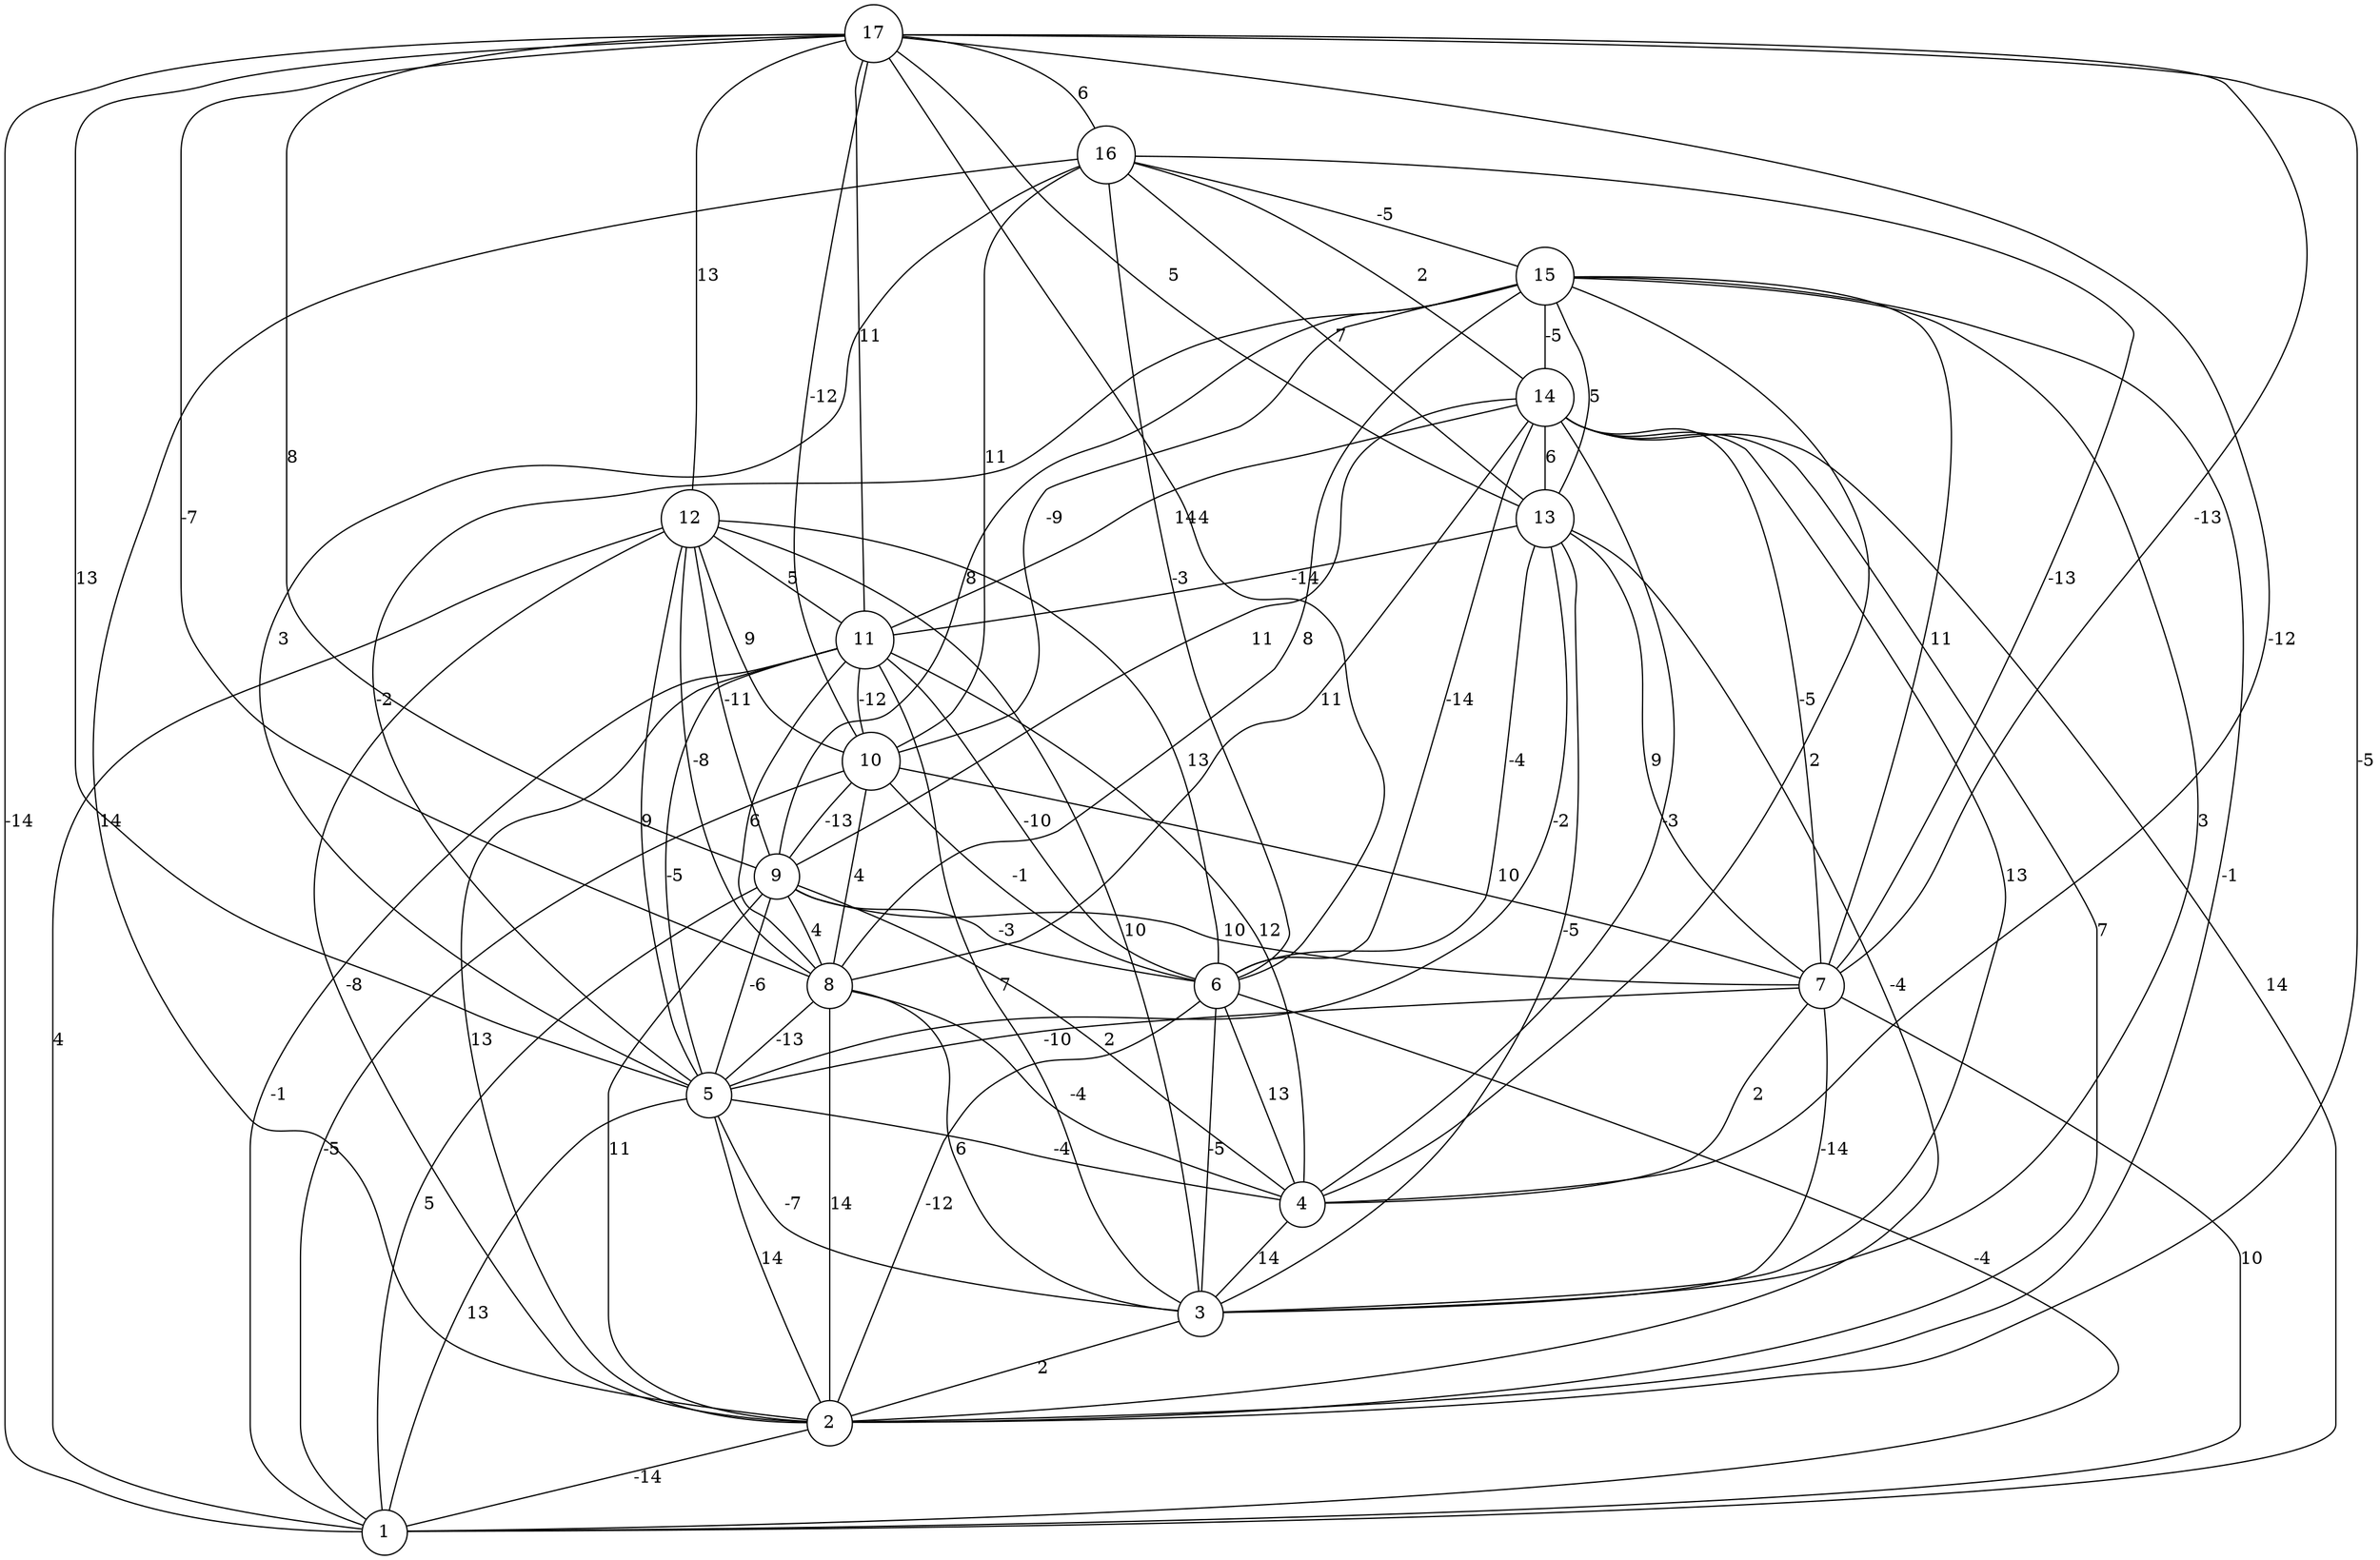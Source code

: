 graph { 
	 fontname="Helvetica,Arial,sans-serif" 
	 node [shape = circle]; 
	 17 -- 1 [label = "-14"];
	 17 -- 2 [label = "-5"];
	 17 -- 4 [label = "-12"];
	 17 -- 5 [label = "13"];
	 17 -- 6 [label = "4"];
	 17 -- 7 [label = "-13"];
	 17 -- 8 [label = "-7"];
	 17 -- 9 [label = "8"];
	 17 -- 10 [label = "-12"];
	 17 -- 11 [label = "11"];
	 17 -- 12 [label = "13"];
	 17 -- 13 [label = "5"];
	 17 -- 16 [label = "6"];
	 16 -- 2 [label = "14"];
	 16 -- 5 [label = "3"];
	 16 -- 6 [label = "-3"];
	 16 -- 7 [label = "-13"];
	 16 -- 10 [label = "11"];
	 16 -- 13 [label = "7"];
	 16 -- 14 [label = "2"];
	 16 -- 15 [label = "-5"];
	 15 -- 2 [label = "-1"];
	 15 -- 3 [label = "3"];
	 15 -- 4 [label = "2"];
	 15 -- 5 [label = "-2"];
	 15 -- 7 [label = "11"];
	 15 -- 8 [label = "8"];
	 15 -- 9 [label = "8"];
	 15 -- 10 [label = "-9"];
	 15 -- 13 [label = "5"];
	 15 -- 14 [label = "-5"];
	 14 -- 1 [label = "14"];
	 14 -- 2 [label = "7"];
	 14 -- 3 [label = "13"];
	 14 -- 4 [label = "-3"];
	 14 -- 6 [label = "-14"];
	 14 -- 7 [label = "-5"];
	 14 -- 8 [label = "11"];
	 14 -- 9 [label = "11"];
	 14 -- 11 [label = "14"];
	 14 -- 13 [label = "6"];
	 13 -- 2 [label = "-4"];
	 13 -- 3 [label = "-5"];
	 13 -- 5 [label = "-2"];
	 13 -- 6 [label = "-4"];
	 13 -- 7 [label = "9"];
	 13 -- 11 [label = "-14"];
	 12 -- 1 [label = "4"];
	 12 -- 2 [label = "-8"];
	 12 -- 3 [label = "10"];
	 12 -- 5 [label = "9"];
	 12 -- 6 [label = "13"];
	 12 -- 8 [label = "-8"];
	 12 -- 9 [label = "-11"];
	 12 -- 10 [label = "9"];
	 12 -- 11 [label = "5"];
	 11 -- 1 [label = "-1"];
	 11 -- 2 [label = "13"];
	 11 -- 3 [label = "7"];
	 11 -- 4 [label = "12"];
	 11 -- 5 [label = "-5"];
	 11 -- 6 [label = "-10"];
	 11 -- 8 [label = "6"];
	 11 -- 10 [label = "-12"];
	 10 -- 1 [label = "-5"];
	 10 -- 6 [label = "-1"];
	 10 -- 7 [label = "10"];
	 10 -- 8 [label = "4"];
	 10 -- 9 [label = "-13"];
	 9 -- 1 [label = "5"];
	 9 -- 2 [label = "11"];
	 9 -- 4 [label = "2"];
	 9 -- 5 [label = "-6"];
	 9 -- 6 [label = "-3"];
	 9 -- 7 [label = "10"];
	 9 -- 8 [label = "4"];
	 8 -- 2 [label = "14"];
	 8 -- 3 [label = "6"];
	 8 -- 4 [label = "-4"];
	 8 -- 5 [label = "-13"];
	 7 -- 1 [label = "10"];
	 7 -- 3 [label = "-14"];
	 7 -- 4 [label = "2"];
	 7 -- 5 [label = "-10"];
	 6 -- 1 [label = "-4"];
	 6 -- 2 [label = "-12"];
	 6 -- 3 [label = "-5"];
	 6 -- 4 [label = "13"];
	 5 -- 1 [label = "13"];
	 5 -- 2 [label = "14"];
	 5 -- 3 [label = "-7"];
	 5 -- 4 [label = "-4"];
	 4 -- 3 [label = "14"];
	 3 -- 2 [label = "2"];
	 2 -- 1 [label = "-14"];
	 1;
	 2;
	 3;
	 4;
	 5;
	 6;
	 7;
	 8;
	 9;
	 10;
	 11;
	 12;
	 13;
	 14;
	 15;
	 16;
	 17;
}
